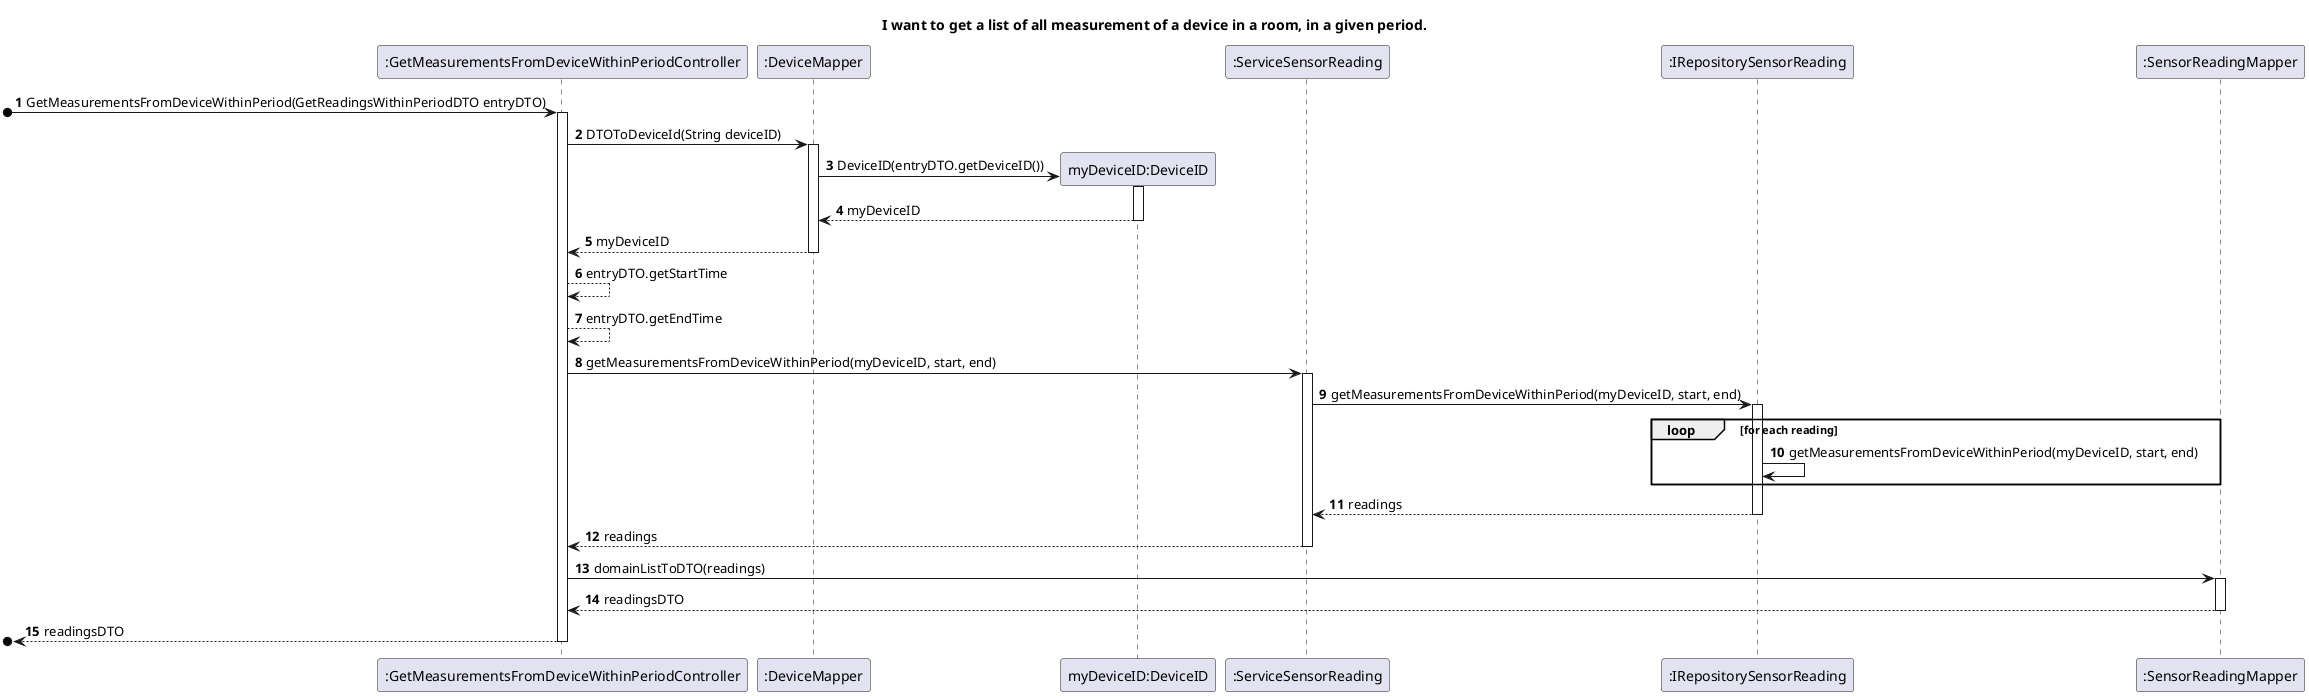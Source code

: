 @startuml
'https://plantuml.com/class-diagram

title I want to get a list of all measurement of a device in a room, in a given period.

participant ":GetMeasurementsFromDeviceWithinPeriodController"
participant ":DeviceMapper"
participant "myDeviceID:DeviceID"
participant ":ServiceSensorReading"
participant ":IRepositorySensorReading"
participant ":SensorReadingMapper"


autonumber
[o-> ":GetMeasurementsFromDeviceWithinPeriodController" ++: GetMeasurementsFromDeviceWithinPeriod(GetReadingsWithinPeriodDTO entryDTO)

":GetMeasurementsFromDeviceWithinPeriodController" -> ":DeviceMapper" ++: DTOToDeviceId(String deviceID)
":DeviceMapper" -> "myDeviceID:DeviceID" **: DeviceID(entryDTO.getDeviceID())
activate "myDeviceID:DeviceID"
"myDeviceID:DeviceID" --> ":DeviceMapper" --: myDeviceID
":DeviceMapper" --> ":GetMeasurementsFromDeviceWithinPeriodController" --: myDeviceID
":GetMeasurementsFromDeviceWithinPeriodController" --> ":GetMeasurementsFromDeviceWithinPeriodController" : entryDTO.getStartTime
":GetMeasurementsFromDeviceWithinPeriodController" --> ":GetMeasurementsFromDeviceWithinPeriodController" : entryDTO.getEndTime

":GetMeasurementsFromDeviceWithinPeriodController" -> ":ServiceSensorReading" ++: getMeasurementsFromDeviceWithinPeriod(myDeviceID, start, end)
":ServiceSensorReading" -> ":IRepositorySensorReading" ++: getMeasurementsFromDeviceWithinPeriod(myDeviceID, start, end)

loop for each reading
":IRepositorySensorReading" -> ":IRepositorySensorReading" : getMeasurementsFromDeviceWithinPeriod(myDeviceID, start, end)
end loop

":IRepositorySensorReading" --> ":ServiceSensorReading" --: readings
":ServiceSensorReading" --> ":GetMeasurementsFromDeviceWithinPeriodController" --: readings

":GetMeasurementsFromDeviceWithinPeriodController" -> ":SensorReadingMapper" ++: domainListToDTO(readings)
":SensorReadingMapper" --> ":GetMeasurementsFromDeviceWithinPeriodController" --: readingsDTO
[o<-- ":GetMeasurementsFromDeviceWithinPeriodController" --: readingsDTO

@enduml
